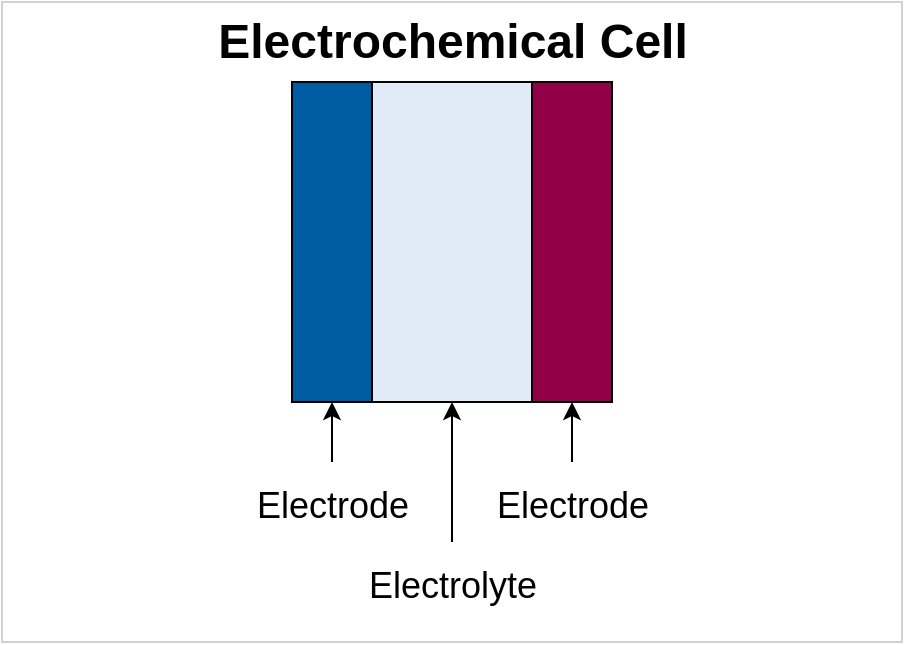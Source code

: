 <mxfile>
    <diagram id="5ydP_mNCoAJ0G2GhFtXP" name="Page-1">
        <mxGraphModel dx="629" dy="469" grid="1" gridSize="10" guides="1" tooltips="1" connect="1" arrows="1" fold="1" page="1" pageScale="1" pageWidth="850" pageHeight="1100" math="0" shadow="0">
            <root>
                <mxCell id="0"/>
                <mxCell id="1" parent="0"/>
                <mxCell id="12" value="" style="rounded=0;whiteSpace=wrap;html=1;strokeColor=#cfd1d3;fillColor=none;" vertex="1" parent="1">
                    <mxGeometry x="65" y="40" width="450" height="320" as="geometry"/>
                </mxCell>
                <mxCell id="2" value="" style="rounded=0;whiteSpace=wrap;html=1;fillColor=#005CA2;" parent="1" vertex="1">
                    <mxGeometry x="210" y="80" width="40" height="160" as="geometry"/>
                </mxCell>
                <mxCell id="3" value="" style="rounded=0;whiteSpace=wrap;html=1;fillColor=#E1EBf8;" parent="1" vertex="1">
                    <mxGeometry x="250" y="80" width="80" height="160" as="geometry"/>
                </mxCell>
                <mxCell id="4" value="" style="rounded=0;whiteSpace=wrap;html=1;fillColor=#920048;" parent="1" vertex="1">
                    <mxGeometry x="330" y="80" width="40" height="160" as="geometry"/>
                </mxCell>
                <mxCell id="8" style="edgeStyle=none;html=1;exitX=0.5;exitY=0;exitDx=0;exitDy=0;fontSize=18;" parent="1" source="5" target="2" edge="1">
                    <mxGeometry relative="1" as="geometry"/>
                </mxCell>
                <mxCell id="5" value="&lt;span style=&quot;font-weight: normal;&quot;&gt;&lt;font style=&quot;font-size: 18px;&quot;&gt;Electrode&lt;/font&gt;&lt;/span&gt;" style="text;strokeColor=none;fillColor=none;html=1;fontSize=24;fontStyle=1;verticalAlign=middle;align=center;" parent="1" vertex="1">
                    <mxGeometry x="180" y="270" width="100" height="40" as="geometry"/>
                </mxCell>
                <mxCell id="9" style="edgeStyle=none;html=1;exitX=0.5;exitY=0;exitDx=0;exitDy=0;entryX=0.5;entryY=1;entryDx=0;entryDy=0;fontSize=18;" parent="1" source="6" target="4" edge="1">
                    <mxGeometry relative="1" as="geometry"/>
                </mxCell>
                <mxCell id="6" value="&lt;span style=&quot;font-weight: normal;&quot;&gt;&lt;font style=&quot;font-size: 18px;&quot;&gt;Electrode&lt;/font&gt;&lt;/span&gt;" style="text;strokeColor=none;fillColor=none;html=1;fontSize=24;fontStyle=1;verticalAlign=middle;align=center;" parent="1" vertex="1">
                    <mxGeometry x="300" y="270" width="100" height="40" as="geometry"/>
                </mxCell>
                <mxCell id="10" style="edgeStyle=none;html=1;exitX=0.5;exitY=0;exitDx=0;exitDy=0;entryX=0.5;entryY=1;entryDx=0;entryDy=0;fontSize=18;" parent="1" source="7" target="3" edge="1">
                    <mxGeometry relative="1" as="geometry"/>
                </mxCell>
                <mxCell id="7" value="&lt;span style=&quot;font-weight: normal;&quot;&gt;&lt;font style=&quot;font-size: 18px;&quot;&gt;Electrolyte&lt;/font&gt;&lt;/span&gt;" style="text;strokeColor=none;fillColor=none;html=1;fontSize=24;fontStyle=1;verticalAlign=middle;align=center;" parent="1" vertex="1">
                    <mxGeometry x="240" y="310" width="100" height="40" as="geometry"/>
                </mxCell>
                <mxCell id="11" value="Electrochemical Cell" style="text;strokeColor=none;fillColor=none;html=1;fontSize=24;fontStyle=1;verticalAlign=middle;align=center;" parent="1" vertex="1">
                    <mxGeometry x="240" y="40" width="100" height="40" as="geometry"/>
                </mxCell>
            </root>
        </mxGraphModel>
    </diagram>
</mxfile>